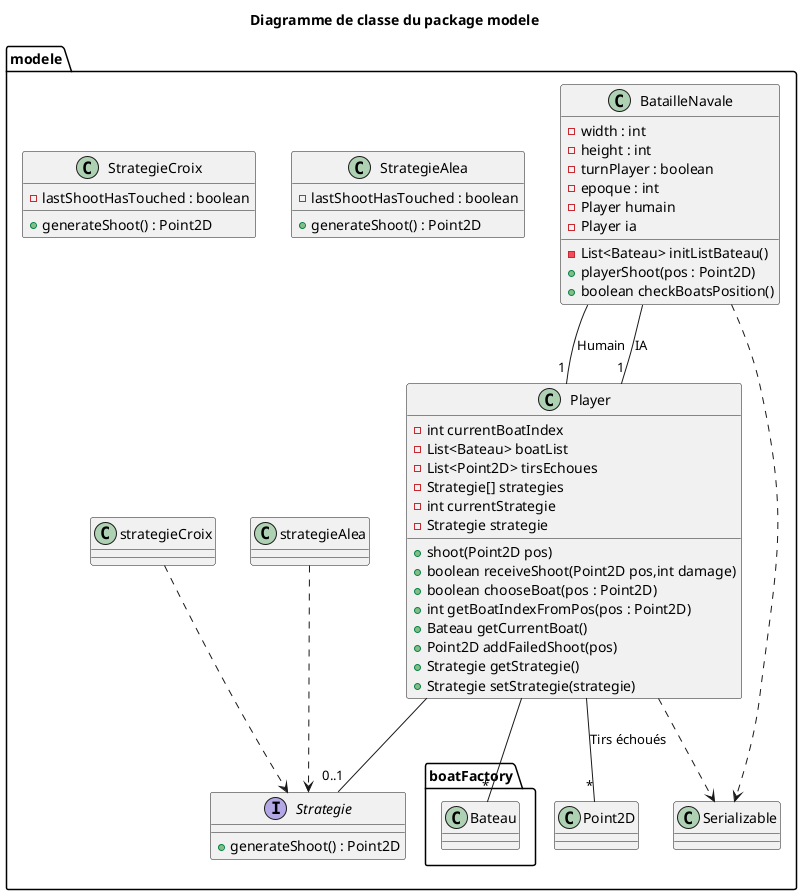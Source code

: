 @startuml

title Diagramme de classe du package modele

package modele {

    class Player {
        - int currentBoatIndex
        - List<Bateau> boatList
        - List<Point2D> tirsEchoues
        - Strategie[] strategies
        - int currentStrategie
        - Strategie strategie
        + shoot(Point2D pos)
        + boolean receiveShoot(Point2D pos,int damage)
        + boolean chooseBoat(pos : Point2D)
        + int getBoatIndexFromPos(pos : Point2D)
        + Bateau getCurrentBoat()
        + Point2D addFailedShoot(pos)
        + Strategie getStrategie()
        + Strategie setStrategie(strategie)
    }
    Player --"*" boatFactory.Bateau
    Player -- "*" Point2D : "Tirs échoués"
    Player -- "0..1" Strategie
    Player ..> Serializable

    class BatailleNavale {
        - width : int
        - height : int
        - turnPlayer : boolean
        - epoque : int
        - Player humain
        - Player ia

        - List<Bateau> initListBateau()
        + playerShoot(pos : Point2D)
        + boolean checkBoatsPosition()

    }
    
    Interface Strategie {
        + generateShoot() : Point2D
    }
    
    class StrategieAlea{
        - lastShootHasTouched : boolean
        + generateShoot() : Point2D
    }
    
    class StrategieCroix{
        - lastShootHasTouched : boolean
        + generateShoot() : Point2D
    }

    class Point2D{
    }
    
    
    strategieAlea ..> Strategie
    strategieCroix ..> Strategie
    BatailleNavale --"1" Player : "Humain"
    BatailleNavale --"1" Player : "IA"
    BatailleNavale ..> Serializable
}


@enduml